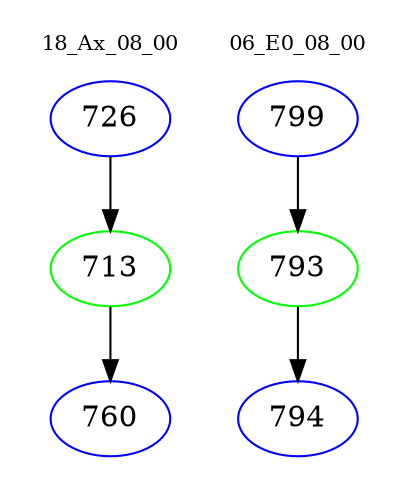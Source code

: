 digraph{
subgraph cluster_0 {
color = white
label = "18_Ax_08_00";
fontsize=10;
T0_726 [label="726", color="blue"]
T0_726 -> T0_713 [color="black"]
T0_713 [label="713", color="green"]
T0_713 -> T0_760 [color="black"]
T0_760 [label="760", color="blue"]
}
subgraph cluster_1 {
color = white
label = "06_E0_08_00";
fontsize=10;
T1_799 [label="799", color="blue"]
T1_799 -> T1_793 [color="black"]
T1_793 [label="793", color="green"]
T1_793 -> T1_794 [color="black"]
T1_794 [label="794", color="blue"]
}
}
